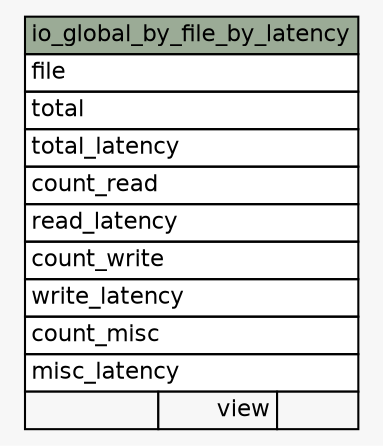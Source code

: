 // dot 2.44.1 on Linux 5.5.13-arch2-1
// SchemaSpy rev 590
digraph "io_global_by_file_by_latency" {
  graph [
    rankdir="RL"
    bgcolor="#f7f7f7"
    nodesep="0.18"
    ranksep="0.46"
    fontname="Helvetica"
    fontsize="11"
  ];
  node [
    fontname="Helvetica"
    fontsize="11"
    shape="plaintext"
  ];
  edge [
    arrowsize="0.8"
  ];
  "io_global_by_file_by_latency" [
    label=<
    <TABLE BORDER="0" CELLBORDER="1" CELLSPACING="0" BGCOLOR="#ffffff">
      <TR><TD COLSPAN="3" BGCOLOR="#9bab96" ALIGN="CENTER">io_global_by_file_by_latency</TD></TR>
      <TR><TD PORT="file" COLSPAN="3" ALIGN="LEFT">file</TD></TR>
      <TR><TD PORT="total" COLSPAN="3" ALIGN="LEFT">total</TD></TR>
      <TR><TD PORT="total_latency" COLSPAN="3" ALIGN="LEFT">total_latency</TD></TR>
      <TR><TD PORT="count_read" COLSPAN="3" ALIGN="LEFT">count_read</TD></TR>
      <TR><TD PORT="read_latency" COLSPAN="3" ALIGN="LEFT">read_latency</TD></TR>
      <TR><TD PORT="count_write" COLSPAN="3" ALIGN="LEFT">count_write</TD></TR>
      <TR><TD PORT="write_latency" COLSPAN="3" ALIGN="LEFT">write_latency</TD></TR>
      <TR><TD PORT="count_misc" COLSPAN="3" ALIGN="LEFT">count_misc</TD></TR>
      <TR><TD PORT="misc_latency" COLSPAN="3" ALIGN="LEFT">misc_latency</TD></TR>
      <TR><TD ALIGN="LEFT" BGCOLOR="#f7f7f7">  </TD><TD ALIGN="RIGHT" BGCOLOR="#f7f7f7">view</TD><TD ALIGN="RIGHT" BGCOLOR="#f7f7f7">  </TD></TR>
    </TABLE>>
    URL="tables/io_global_by_file_by_latency.html"
    tooltip="io_global_by_file_by_latency"
  ];
}

